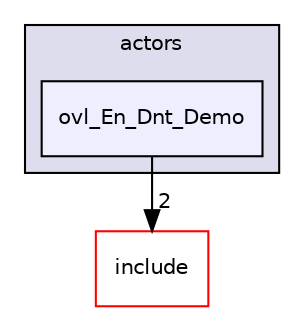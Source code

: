 digraph "src/overlays/actors/ovl_En_Dnt_Demo" {
  compound=true
  node [ fontsize="10", fontname="Helvetica"];
  edge [ labelfontsize="10", labelfontname="Helvetica"];
  subgraph clusterdir_e93473484be31ce7bcb356bd643a22f8 {
    graph [ bgcolor="#ddddee", pencolor="black", label="actors" fontname="Helvetica", fontsize="10", URL="dir_e93473484be31ce7bcb356bd643a22f8.html"]
  dir_7eb4b98d4cebca94b17520f49b766312 [shape=box, label="ovl_En_Dnt_Demo", style="filled", fillcolor="#eeeeff", pencolor="black", URL="dir_7eb4b98d4cebca94b17520f49b766312.html"];
  }
  dir_d44c64559bbebec7f509842c48db8b23 [shape=box label="include" fillcolor="white" style="filled" color="red" URL="dir_d44c64559bbebec7f509842c48db8b23.html"];
  dir_7eb4b98d4cebca94b17520f49b766312->dir_d44c64559bbebec7f509842c48db8b23 [headlabel="2", labeldistance=1.5 headhref="dir_000216_000000.html"];
}
